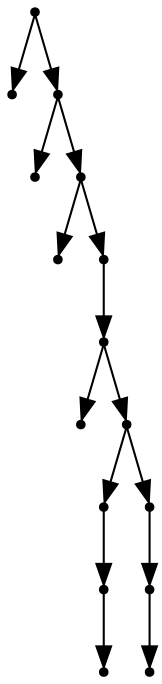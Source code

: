 digraph {
  15 [shape=point];
  0 [shape=point];
  14 [shape=point];
  1 [shape=point];
  13 [shape=point];
  2 [shape=point];
  12 [shape=point];
  11 [shape=point];
  3 [shape=point];
  10 [shape=point];
  6 [shape=point];
  5 [shape=point];
  4 [shape=point];
  9 [shape=point];
  8 [shape=point];
  7 [shape=point];
15 -> 0;
15 -> 14;
14 -> 1;
14 -> 13;
13 -> 2;
13 -> 12;
12 -> 11;
11 -> 3;
11 -> 10;
10 -> 6;
6 -> 5;
5 -> 4;
10 -> 9;
9 -> 8;
8 -> 7;
}
